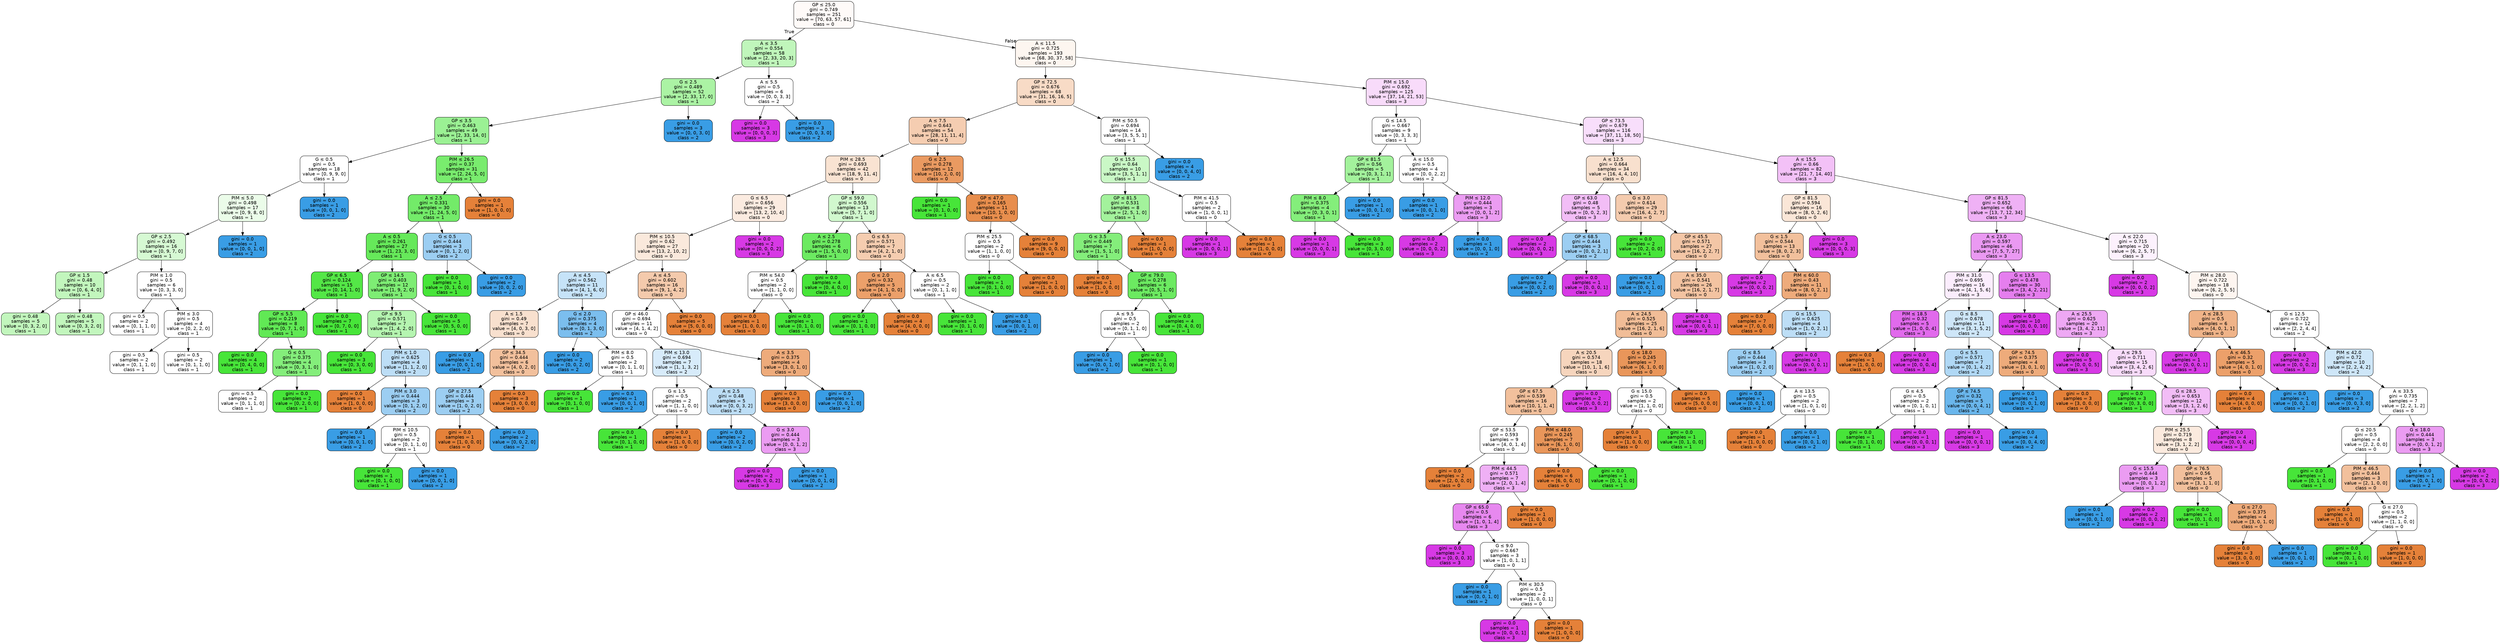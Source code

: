 digraph Tree {
node [shape=box, style="filled, rounded", color="black", fontname="helvetica"] ;
edge [fontname="helvetica"] ;
0 [label=<GP &le; 25.0<br/>gini = 0.749<br/>samples = 251<br/>value = [70, 63, 57, 61]<br/>class = 0>, fillcolor="#fefaf8"] ;
1 [label=<A &le; 3.5<br/>gini = 0.554<br/>samples = 58<br/>value = [2, 33, 20, 3]<br/>class = 1>, fillcolor="#c0f6bb"] ;
0 -> 1 [labeldistance=2.5, labelangle=45, headlabel="True"] ;
2 [label=<G &le; 2.5<br/>gini = 0.489<br/>samples = 52<br/>value = [2, 33, 17, 0]<br/>class = 1>, fillcolor="#abf3a4"] ;
1 -> 2 ;
3 [label=<GP &le; 3.5<br/>gini = 0.463<br/>samples = 49<br/>value = [2, 33, 14, 0]<br/>class = 1>, fillcolor="#9bf194"] ;
2 -> 3 ;
4 [label=<G &le; 0.5<br/>gini = 0.5<br/>samples = 18<br/>value = [0, 9, 9, 0]<br/>class = 1>, fillcolor="#ffffff"] ;
3 -> 4 ;
5 [label=<PIM &le; 5.0<br/>gini = 0.498<br/>samples = 17<br/>value = [0, 9, 8, 0]<br/>class = 1>, fillcolor="#ebfce9"] ;
4 -> 5 ;
6 [label=<GP &le; 2.5<br/>gini = 0.492<br/>samples = 16<br/>value = [0, 9, 7, 0]<br/>class = 1>, fillcolor="#d6f9d3"] ;
5 -> 6 ;
7 [label=<GP &le; 1.5<br/>gini = 0.48<br/>samples = 10<br/>value = [0, 6, 4, 0]<br/>class = 1>, fillcolor="#c2f6bd"] ;
6 -> 7 ;
8 [label=<gini = 0.48<br/>samples = 5<br/>value = [0, 3, 2, 0]<br/>class = 1>, fillcolor="#c2f6bd"] ;
7 -> 8 ;
9 [label=<gini = 0.48<br/>samples = 5<br/>value = [0, 3, 2, 0]<br/>class = 1>, fillcolor="#c2f6bd"] ;
7 -> 9 ;
10 [label=<PIM &le; 1.0<br/>gini = 0.5<br/>samples = 6<br/>value = [0, 3, 3, 0]<br/>class = 1>, fillcolor="#ffffff"] ;
6 -> 10 ;
11 [label=<gini = 0.5<br/>samples = 2<br/>value = [0, 1, 1, 0]<br/>class = 1>, fillcolor="#ffffff"] ;
10 -> 11 ;
12 [label=<PIM &le; 3.0<br/>gini = 0.5<br/>samples = 4<br/>value = [0, 2, 2, 0]<br/>class = 1>, fillcolor="#ffffff"] ;
10 -> 12 ;
13 [label=<gini = 0.5<br/>samples = 2<br/>value = [0, 1, 1, 0]<br/>class = 1>, fillcolor="#ffffff"] ;
12 -> 13 ;
14 [label=<gini = 0.5<br/>samples = 2<br/>value = [0, 1, 1, 0]<br/>class = 1>, fillcolor="#ffffff"] ;
12 -> 14 ;
15 [label=<gini = 0.0<br/>samples = 1<br/>value = [0, 0, 1, 0]<br/>class = 2>, fillcolor="#399de5"] ;
5 -> 15 ;
16 [label=<gini = 0.0<br/>samples = 1<br/>value = [0, 0, 1, 0]<br/>class = 2>, fillcolor="#399de5"] ;
4 -> 16 ;
17 [label=<PIM &le; 26.5<br/>gini = 0.37<br/>samples = 31<br/>value = [2, 24, 5, 0]<br/>class = 1>, fillcolor="#79ec6e"] ;
3 -> 17 ;
18 [label=<A &le; 2.5<br/>gini = 0.331<br/>samples = 30<br/>value = [1, 24, 5, 0]<br/>class = 1>, fillcolor="#73eb69"] ;
17 -> 18 ;
19 [label=<A &le; 0.5<br/>gini = 0.261<br/>samples = 27<br/>value = [1, 23, 3, 0]<br/>class = 1>, fillcolor="#66e95a"] ;
18 -> 19 ;
20 [label=<GP &le; 6.5<br/>gini = 0.124<br/>samples = 15<br/>value = [0, 14, 1, 0]<br/>class = 1>, fillcolor="#54e747"] ;
19 -> 20 ;
21 [label=<GP &le; 5.5<br/>gini = 0.219<br/>samples = 8<br/>value = [0, 7, 1, 0]<br/>class = 1>, fillcolor="#61e955"] ;
20 -> 21 ;
22 [label=<gini = 0.0<br/>samples = 4<br/>value = [0, 4, 0, 0]<br/>class = 1>, fillcolor="#47e539"] ;
21 -> 22 ;
23 [label=<G &le; 0.5<br/>gini = 0.375<br/>samples = 4<br/>value = [0, 3, 1, 0]<br/>class = 1>, fillcolor="#84ee7b"] ;
21 -> 23 ;
24 [label=<gini = 0.5<br/>samples = 2<br/>value = [0, 1, 1, 0]<br/>class = 1>, fillcolor="#ffffff"] ;
23 -> 24 ;
25 [label=<gini = 0.0<br/>samples = 2<br/>value = [0, 2, 0, 0]<br/>class = 1>, fillcolor="#47e539"] ;
23 -> 25 ;
26 [label=<gini = 0.0<br/>samples = 7<br/>value = [0, 7, 0, 0]<br/>class = 1>, fillcolor="#47e539"] ;
20 -> 26 ;
27 [label=<GP &le; 14.5<br/>gini = 0.403<br/>samples = 12<br/>value = [1, 9, 2, 0]<br/>class = 1>, fillcolor="#7eed74"] ;
19 -> 27 ;
28 [label=<GP &le; 9.5<br/>gini = 0.571<br/>samples = 7<br/>value = [1, 4, 2, 0]<br/>class = 1>, fillcolor="#b5f5b0"] ;
27 -> 28 ;
29 [label=<gini = 0.0<br/>samples = 3<br/>value = [0, 3, 0, 0]<br/>class = 1>, fillcolor="#47e539"] ;
28 -> 29 ;
30 [label=<PIM &le; 1.0<br/>gini = 0.625<br/>samples = 4<br/>value = [1, 1, 2, 0]<br/>class = 2>, fillcolor="#bddef6"] ;
28 -> 30 ;
31 [label=<gini = 0.0<br/>samples = 1<br/>value = [1, 0, 0, 0]<br/>class = 0>, fillcolor="#e58139"] ;
30 -> 31 ;
32 [label=<PIM &le; 3.0<br/>gini = 0.444<br/>samples = 3<br/>value = [0, 1, 2, 0]<br/>class = 2>, fillcolor="#9ccef2"] ;
30 -> 32 ;
33 [label=<gini = 0.0<br/>samples = 1<br/>value = [0, 0, 1, 0]<br/>class = 2>, fillcolor="#399de5"] ;
32 -> 33 ;
34 [label=<PIM &le; 10.5<br/>gini = 0.5<br/>samples = 2<br/>value = [0, 1, 1, 0]<br/>class = 1>, fillcolor="#ffffff"] ;
32 -> 34 ;
35 [label=<gini = 0.0<br/>samples = 1<br/>value = [0, 1, 0, 0]<br/>class = 1>, fillcolor="#47e539"] ;
34 -> 35 ;
36 [label=<gini = 0.0<br/>samples = 1<br/>value = [0, 0, 1, 0]<br/>class = 2>, fillcolor="#399de5"] ;
34 -> 36 ;
37 [label=<gini = 0.0<br/>samples = 5<br/>value = [0, 5, 0, 0]<br/>class = 1>, fillcolor="#47e539"] ;
27 -> 37 ;
38 [label=<G &le; 0.5<br/>gini = 0.444<br/>samples = 3<br/>value = [0, 1, 2, 0]<br/>class = 2>, fillcolor="#9ccef2"] ;
18 -> 38 ;
39 [label=<gini = 0.0<br/>samples = 1<br/>value = [0, 1, 0, 0]<br/>class = 1>, fillcolor="#47e539"] ;
38 -> 39 ;
40 [label=<gini = 0.0<br/>samples = 2<br/>value = [0, 0, 2, 0]<br/>class = 2>, fillcolor="#399de5"] ;
38 -> 40 ;
41 [label=<gini = 0.0<br/>samples = 1<br/>value = [1, 0, 0, 0]<br/>class = 0>, fillcolor="#e58139"] ;
17 -> 41 ;
42 [label=<gini = 0.0<br/>samples = 3<br/>value = [0, 0, 3, 0]<br/>class = 2>, fillcolor="#399de5"] ;
2 -> 42 ;
43 [label=<A &le; 5.5<br/>gini = 0.5<br/>samples = 6<br/>value = [0, 0, 3, 3]<br/>class = 2>, fillcolor="#ffffff"] ;
1 -> 43 ;
44 [label=<gini = 0.0<br/>samples = 3<br/>value = [0, 0, 0, 3]<br/>class = 3>, fillcolor="#d739e5"] ;
43 -> 44 ;
45 [label=<gini = 0.0<br/>samples = 3<br/>value = [0, 0, 3, 0]<br/>class = 2>, fillcolor="#399de5"] ;
43 -> 45 ;
46 [label=<A &le; 11.5<br/>gini = 0.725<br/>samples = 193<br/>value = [68, 30, 37, 58]<br/>class = 0>, fillcolor="#fdf6f0"] ;
0 -> 46 [labeldistance=2.5, labelangle=-45, headlabel="False"] ;
47 [label=<GP &le; 72.5<br/>gini = 0.676<br/>samples = 68<br/>value = [31, 16, 16, 5]<br/>class = 0>, fillcolor="#f8dbc6"] ;
46 -> 47 ;
48 [label=<A &le; 7.5<br/>gini = 0.643<br/>samples = 54<br/>value = [28, 11, 11, 4]<br/>class = 0>, fillcolor="#f5cdb1"] ;
47 -> 48 ;
49 [label=<PIM &le; 28.5<br/>gini = 0.693<br/>samples = 42<br/>value = [18, 9, 11, 4]<br/>class = 0>, fillcolor="#f9e3d2"] ;
48 -> 49 ;
50 [label=<G &le; 6.5<br/>gini = 0.656<br/>samples = 29<br/>value = [13, 2, 10, 4]<br/>class = 0>, fillcolor="#fbebe0"] ;
49 -> 50 ;
51 [label=<PIM &le; 10.5<br/>gini = 0.62<br/>samples = 27<br/>value = [13, 2, 10, 2]<br/>class = 0>, fillcolor="#fae9dc"] ;
50 -> 51 ;
52 [label=<A &le; 4.5<br/>gini = 0.562<br/>samples = 11<br/>value = [4, 1, 6, 0]<br/>class = 2>, fillcolor="#c6e3f8"] ;
51 -> 52 ;
53 [label=<A &le; 1.5<br/>gini = 0.49<br/>samples = 7<br/>value = [4, 0, 3, 0]<br/>class = 0>, fillcolor="#f8e0ce"] ;
52 -> 53 ;
54 [label=<gini = 0.0<br/>samples = 1<br/>value = [0, 0, 1, 0]<br/>class = 2>, fillcolor="#399de5"] ;
53 -> 54 ;
55 [label=<GP &le; 34.5<br/>gini = 0.444<br/>samples = 6<br/>value = [4, 0, 2, 0]<br/>class = 0>, fillcolor="#f2c09c"] ;
53 -> 55 ;
56 [label=<GP &le; 27.5<br/>gini = 0.444<br/>samples = 3<br/>value = [1, 0, 2, 0]<br/>class = 2>, fillcolor="#9ccef2"] ;
55 -> 56 ;
57 [label=<gini = 0.0<br/>samples = 1<br/>value = [1, 0, 0, 0]<br/>class = 0>, fillcolor="#e58139"] ;
56 -> 57 ;
58 [label=<gini = 0.0<br/>samples = 2<br/>value = [0, 0, 2, 0]<br/>class = 2>, fillcolor="#399de5"] ;
56 -> 58 ;
59 [label=<gini = 0.0<br/>samples = 3<br/>value = [3, 0, 0, 0]<br/>class = 0>, fillcolor="#e58139"] ;
55 -> 59 ;
60 [label=<G &le; 2.0<br/>gini = 0.375<br/>samples = 4<br/>value = [0, 1, 3, 0]<br/>class = 2>, fillcolor="#7bbeee"] ;
52 -> 60 ;
61 [label=<gini = 0.0<br/>samples = 2<br/>value = [0, 0, 2, 0]<br/>class = 2>, fillcolor="#399de5"] ;
60 -> 61 ;
62 [label=<PIM &le; 8.0<br/>gini = 0.5<br/>samples = 2<br/>value = [0, 1, 1, 0]<br/>class = 1>, fillcolor="#ffffff"] ;
60 -> 62 ;
63 [label=<gini = 0.0<br/>samples = 1<br/>value = [0, 1, 0, 0]<br/>class = 1>, fillcolor="#47e539"] ;
62 -> 63 ;
64 [label=<gini = 0.0<br/>samples = 1<br/>value = [0, 0, 1, 0]<br/>class = 2>, fillcolor="#399de5"] ;
62 -> 64 ;
65 [label=<A &le; 4.5<br/>gini = 0.602<br/>samples = 16<br/>value = [9, 1, 4, 2]<br/>class = 0>, fillcolor="#f4caac"] ;
51 -> 65 ;
66 [label=<GP &le; 46.0<br/>gini = 0.694<br/>samples = 11<br/>value = [4, 1, 4, 2]<br/>class = 0>, fillcolor="#ffffff"] ;
65 -> 66 ;
67 [label=<PIM &le; 13.0<br/>gini = 0.694<br/>samples = 7<br/>value = [1, 1, 3, 2]<br/>class = 2>, fillcolor="#d7ebfa"] ;
66 -> 67 ;
68 [label=<G &le; 1.5<br/>gini = 0.5<br/>samples = 2<br/>value = [1, 1, 0, 0]<br/>class = 0>, fillcolor="#ffffff"] ;
67 -> 68 ;
69 [label=<gini = 0.0<br/>samples = 1<br/>value = [0, 1, 0, 0]<br/>class = 1>, fillcolor="#47e539"] ;
68 -> 69 ;
70 [label=<gini = 0.0<br/>samples = 1<br/>value = [1, 0, 0, 0]<br/>class = 0>, fillcolor="#e58139"] ;
68 -> 70 ;
71 [label=<A &le; 2.5<br/>gini = 0.48<br/>samples = 5<br/>value = [0, 0, 3, 2]<br/>class = 2>, fillcolor="#bddef6"] ;
67 -> 71 ;
72 [label=<gini = 0.0<br/>samples = 2<br/>value = [0, 0, 2, 0]<br/>class = 2>, fillcolor="#399de5"] ;
71 -> 72 ;
73 [label=<G &le; 3.0<br/>gini = 0.444<br/>samples = 3<br/>value = [0, 0, 1, 2]<br/>class = 3>, fillcolor="#eb9cf2"] ;
71 -> 73 ;
74 [label=<gini = 0.0<br/>samples = 2<br/>value = [0, 0, 0, 2]<br/>class = 3>, fillcolor="#d739e5"] ;
73 -> 74 ;
75 [label=<gini = 0.0<br/>samples = 1<br/>value = [0, 0, 1, 0]<br/>class = 2>, fillcolor="#399de5"] ;
73 -> 75 ;
76 [label=<A &le; 3.5<br/>gini = 0.375<br/>samples = 4<br/>value = [3, 0, 1, 0]<br/>class = 0>, fillcolor="#eeab7b"] ;
66 -> 76 ;
77 [label=<gini = 0.0<br/>samples = 3<br/>value = [3, 0, 0, 0]<br/>class = 0>, fillcolor="#e58139"] ;
76 -> 77 ;
78 [label=<gini = 0.0<br/>samples = 1<br/>value = [0, 0, 1, 0]<br/>class = 2>, fillcolor="#399de5"] ;
76 -> 78 ;
79 [label=<gini = 0.0<br/>samples = 5<br/>value = [5, 0, 0, 0]<br/>class = 0>, fillcolor="#e58139"] ;
65 -> 79 ;
80 [label=<gini = 0.0<br/>samples = 2<br/>value = [0, 0, 0, 2]<br/>class = 3>, fillcolor="#d739e5"] ;
50 -> 80 ;
81 [label=<GP &le; 59.0<br/>gini = 0.556<br/>samples = 13<br/>value = [5, 7, 1, 0]<br/>class = 1>, fillcolor="#d1f8ce"] ;
49 -> 81 ;
82 [label=<A &le; 2.5<br/>gini = 0.278<br/>samples = 6<br/>value = [1, 5, 0, 0]<br/>class = 1>, fillcolor="#6cea61"] ;
81 -> 82 ;
83 [label=<PIM &le; 54.0<br/>gini = 0.5<br/>samples = 2<br/>value = [1, 1, 0, 0]<br/>class = 0>, fillcolor="#ffffff"] ;
82 -> 83 ;
84 [label=<gini = 0.0<br/>samples = 1<br/>value = [1, 0, 0, 0]<br/>class = 0>, fillcolor="#e58139"] ;
83 -> 84 ;
85 [label=<gini = 0.0<br/>samples = 1<br/>value = [0, 1, 0, 0]<br/>class = 1>, fillcolor="#47e539"] ;
83 -> 85 ;
86 [label=<gini = 0.0<br/>samples = 4<br/>value = [0, 4, 0, 0]<br/>class = 1>, fillcolor="#47e539"] ;
82 -> 86 ;
87 [label=<G &le; 6.5<br/>gini = 0.571<br/>samples = 7<br/>value = [4, 2, 1, 0]<br/>class = 0>, fillcolor="#f5cdb0"] ;
81 -> 87 ;
88 [label=<G &le; 2.0<br/>gini = 0.32<br/>samples = 5<br/>value = [4, 1, 0, 0]<br/>class = 0>, fillcolor="#eca06a"] ;
87 -> 88 ;
89 [label=<gini = 0.0<br/>samples = 1<br/>value = [0, 1, 0, 0]<br/>class = 1>, fillcolor="#47e539"] ;
88 -> 89 ;
90 [label=<gini = 0.0<br/>samples = 4<br/>value = [4, 0, 0, 0]<br/>class = 0>, fillcolor="#e58139"] ;
88 -> 90 ;
91 [label=<A &le; 6.5<br/>gini = 0.5<br/>samples = 2<br/>value = [0, 1, 1, 0]<br/>class = 1>, fillcolor="#ffffff"] ;
87 -> 91 ;
92 [label=<gini = 0.0<br/>samples = 1<br/>value = [0, 1, 0, 0]<br/>class = 1>, fillcolor="#47e539"] ;
91 -> 92 ;
93 [label=<gini = 0.0<br/>samples = 1<br/>value = [0, 0, 1, 0]<br/>class = 2>, fillcolor="#399de5"] ;
91 -> 93 ;
94 [label=<G &le; 2.5<br/>gini = 0.278<br/>samples = 12<br/>value = [10, 2, 0, 0]<br/>class = 0>, fillcolor="#ea9a61"] ;
48 -> 94 ;
95 [label=<gini = 0.0<br/>samples = 1<br/>value = [0, 1, 0, 0]<br/>class = 1>, fillcolor="#47e539"] ;
94 -> 95 ;
96 [label=<GP &le; 47.0<br/>gini = 0.165<br/>samples = 11<br/>value = [10, 1, 0, 0]<br/>class = 0>, fillcolor="#e88e4d"] ;
94 -> 96 ;
97 [label=<PIM &le; 25.5<br/>gini = 0.5<br/>samples = 2<br/>value = [1, 1, 0, 0]<br/>class = 0>, fillcolor="#ffffff"] ;
96 -> 97 ;
98 [label=<gini = 0.0<br/>samples = 1<br/>value = [0, 1, 0, 0]<br/>class = 1>, fillcolor="#47e539"] ;
97 -> 98 ;
99 [label=<gini = 0.0<br/>samples = 1<br/>value = [1, 0, 0, 0]<br/>class = 0>, fillcolor="#e58139"] ;
97 -> 99 ;
100 [label=<gini = 0.0<br/>samples = 9<br/>value = [9, 0, 0, 0]<br/>class = 0>, fillcolor="#e58139"] ;
96 -> 100 ;
101 [label=<PIM &le; 50.5<br/>gini = 0.694<br/>samples = 14<br/>value = [3, 5, 5, 1]<br/>class = 1>, fillcolor="#ffffff"] ;
47 -> 101 ;
102 [label=<G &le; 15.5<br/>gini = 0.64<br/>samples = 10<br/>value = [3, 5, 1, 1]<br/>class = 1>, fillcolor="#caf8c6"] ;
101 -> 102 ;
103 [label=<GP &le; 81.5<br/>gini = 0.531<br/>samples = 8<br/>value = [2, 5, 1, 0]<br/>class = 1>, fillcolor="#a3f29c"] ;
102 -> 103 ;
104 [label=<G &le; 3.5<br/>gini = 0.449<br/>samples = 7<br/>value = [1, 5, 1, 0]<br/>class = 1>, fillcolor="#84ee7b"] ;
103 -> 104 ;
105 [label=<gini = 0.0<br/>samples = 1<br/>value = [1, 0, 0, 0]<br/>class = 0>, fillcolor="#e58139"] ;
104 -> 105 ;
106 [label=<GP &le; 79.0<br/>gini = 0.278<br/>samples = 6<br/>value = [0, 5, 1, 0]<br/>class = 1>, fillcolor="#6cea61"] ;
104 -> 106 ;
107 [label=<A &le; 9.5<br/>gini = 0.5<br/>samples = 2<br/>value = [0, 1, 1, 0]<br/>class = 1>, fillcolor="#ffffff"] ;
106 -> 107 ;
108 [label=<gini = 0.0<br/>samples = 1<br/>value = [0, 0, 1, 0]<br/>class = 2>, fillcolor="#399de5"] ;
107 -> 108 ;
109 [label=<gini = 0.0<br/>samples = 1<br/>value = [0, 1, 0, 0]<br/>class = 1>, fillcolor="#47e539"] ;
107 -> 109 ;
110 [label=<gini = 0.0<br/>samples = 4<br/>value = [0, 4, 0, 0]<br/>class = 1>, fillcolor="#47e539"] ;
106 -> 110 ;
111 [label=<gini = 0.0<br/>samples = 1<br/>value = [1, 0, 0, 0]<br/>class = 0>, fillcolor="#e58139"] ;
103 -> 111 ;
112 [label=<PIM &le; 41.5<br/>gini = 0.5<br/>samples = 2<br/>value = [1, 0, 0, 1]<br/>class = 0>, fillcolor="#ffffff"] ;
102 -> 112 ;
113 [label=<gini = 0.0<br/>samples = 1<br/>value = [0, 0, 0, 1]<br/>class = 3>, fillcolor="#d739e5"] ;
112 -> 113 ;
114 [label=<gini = 0.0<br/>samples = 1<br/>value = [1, 0, 0, 0]<br/>class = 0>, fillcolor="#e58139"] ;
112 -> 114 ;
115 [label=<gini = 0.0<br/>samples = 4<br/>value = [0, 0, 4, 0]<br/>class = 2>, fillcolor="#399de5"] ;
101 -> 115 ;
116 [label=<PIM &le; 15.0<br/>gini = 0.692<br/>samples = 125<br/>value = [37, 14, 21, 53]<br/>class = 3>, fillcolor="#f8dbfa"] ;
46 -> 116 ;
117 [label=<G &le; 14.5<br/>gini = 0.667<br/>samples = 9<br/>value = [0, 3, 3, 3]<br/>class = 1>, fillcolor="#ffffff"] ;
116 -> 117 ;
118 [label=<GP &le; 81.5<br/>gini = 0.56<br/>samples = 5<br/>value = [0, 3, 1, 1]<br/>class = 1>, fillcolor="#a3f29c"] ;
117 -> 118 ;
119 [label=<PIM &le; 8.0<br/>gini = 0.375<br/>samples = 4<br/>value = [0, 3, 0, 1]<br/>class = 1>, fillcolor="#84ee7b"] ;
118 -> 119 ;
120 [label=<gini = 0.0<br/>samples = 1<br/>value = [0, 0, 0, 1]<br/>class = 3>, fillcolor="#d739e5"] ;
119 -> 120 ;
121 [label=<gini = 0.0<br/>samples = 3<br/>value = [0, 3, 0, 0]<br/>class = 1>, fillcolor="#47e539"] ;
119 -> 121 ;
122 [label=<gini = 0.0<br/>samples = 1<br/>value = [0, 0, 1, 0]<br/>class = 2>, fillcolor="#399de5"] ;
118 -> 122 ;
123 [label=<A &le; 15.0<br/>gini = 0.5<br/>samples = 4<br/>value = [0, 0, 2, 2]<br/>class = 2>, fillcolor="#ffffff"] ;
117 -> 123 ;
124 [label=<gini = 0.0<br/>samples = 1<br/>value = [0, 0, 1, 0]<br/>class = 2>, fillcolor="#399de5"] ;
123 -> 124 ;
125 [label=<PIM &le; 12.0<br/>gini = 0.444<br/>samples = 3<br/>value = [0, 0, 1, 2]<br/>class = 3>, fillcolor="#eb9cf2"] ;
123 -> 125 ;
126 [label=<gini = 0.0<br/>samples = 2<br/>value = [0, 0, 0, 2]<br/>class = 3>, fillcolor="#d739e5"] ;
125 -> 126 ;
127 [label=<gini = 0.0<br/>samples = 1<br/>value = [0, 0, 1, 0]<br/>class = 2>, fillcolor="#399de5"] ;
125 -> 127 ;
128 [label=<GP &le; 73.5<br/>gini = 0.679<br/>samples = 116<br/>value = [37, 11, 18, 50]<br/>class = 3>, fillcolor="#f8defb"] ;
116 -> 128 ;
129 [label=<A &le; 12.5<br/>gini = 0.664<br/>samples = 34<br/>value = [16, 4, 4, 10]<br/>class = 0>, fillcolor="#f8e0ce"] ;
128 -> 129 ;
130 [label=<GP &le; 63.0<br/>gini = 0.48<br/>samples = 5<br/>value = [0, 0, 2, 3]<br/>class = 3>, fillcolor="#f2bdf6"] ;
129 -> 130 ;
131 [label=<gini = 0.0<br/>samples = 2<br/>value = [0, 0, 0, 2]<br/>class = 3>, fillcolor="#d739e5"] ;
130 -> 131 ;
132 [label=<GP &le; 68.5<br/>gini = 0.444<br/>samples = 3<br/>value = [0, 0, 2, 1]<br/>class = 2>, fillcolor="#9ccef2"] ;
130 -> 132 ;
133 [label=<gini = 0.0<br/>samples = 2<br/>value = [0, 0, 2, 0]<br/>class = 2>, fillcolor="#399de5"] ;
132 -> 133 ;
134 [label=<gini = 0.0<br/>samples = 1<br/>value = [0, 0, 0, 1]<br/>class = 3>, fillcolor="#d739e5"] ;
132 -> 134 ;
135 [label=<G &le; 3.0<br/>gini = 0.614<br/>samples = 29<br/>value = [16, 4, 2, 7]<br/>class = 0>, fillcolor="#f4cbae"] ;
129 -> 135 ;
136 [label=<gini = 0.0<br/>samples = 2<br/>value = [0, 2, 0, 0]<br/>class = 1>, fillcolor="#47e539"] ;
135 -> 136 ;
137 [label=<GP &le; 45.5<br/>gini = 0.571<br/>samples = 27<br/>value = [16, 2, 2, 7]<br/>class = 0>, fillcolor="#f3c6a6"] ;
135 -> 137 ;
138 [label=<gini = 0.0<br/>samples = 1<br/>value = [0, 0, 1, 0]<br/>class = 2>, fillcolor="#399de5"] ;
137 -> 138 ;
139 [label=<A &le; 35.0<br/>gini = 0.541<br/>samples = 26<br/>value = [16, 2, 1, 7]<br/>class = 0>, fillcolor="#f3c3a1"] ;
137 -> 139 ;
140 [label=<A &le; 24.5<br/>gini = 0.525<br/>samples = 25<br/>value = [16, 2, 1, 6]<br/>class = 0>, fillcolor="#f1bd97"] ;
139 -> 140 ;
141 [label=<A &le; 20.5<br/>gini = 0.574<br/>samples = 18<br/>value = [10, 1, 1, 6]<br/>class = 0>, fillcolor="#f6d5bd"] ;
140 -> 141 ;
142 [label=<GP &le; 67.5<br/>gini = 0.539<br/>samples = 16<br/>value = [10, 1, 1, 4]<br/>class = 0>, fillcolor="#f2c09c"] ;
141 -> 142 ;
143 [label=<GP &le; 53.5<br/>gini = 0.593<br/>samples = 9<br/>value = [4, 0, 1, 4]<br/>class = 0>, fillcolor="#ffffff"] ;
142 -> 143 ;
144 [label=<gini = 0.0<br/>samples = 2<br/>value = [2, 0, 0, 0]<br/>class = 0>, fillcolor="#e58139"] ;
143 -> 144 ;
145 [label=<PIM &le; 44.5<br/>gini = 0.571<br/>samples = 7<br/>value = [2, 0, 1, 4]<br/>class = 3>, fillcolor="#efb0f5"] ;
143 -> 145 ;
146 [label=<GP &le; 65.0<br/>gini = 0.5<br/>samples = 6<br/>value = [1, 0, 1, 4]<br/>class = 3>, fillcolor="#e788ef"] ;
145 -> 146 ;
147 [label=<gini = 0.0<br/>samples = 3<br/>value = [0, 0, 0, 3]<br/>class = 3>, fillcolor="#d739e5"] ;
146 -> 147 ;
148 [label=<G &le; 9.0<br/>gini = 0.667<br/>samples = 3<br/>value = [1, 0, 1, 1]<br/>class = 0>, fillcolor="#ffffff"] ;
146 -> 148 ;
149 [label=<gini = 0.0<br/>samples = 1<br/>value = [0, 0, 1, 0]<br/>class = 2>, fillcolor="#399de5"] ;
148 -> 149 ;
150 [label=<PIM &le; 30.5<br/>gini = 0.5<br/>samples = 2<br/>value = [1, 0, 0, 1]<br/>class = 0>, fillcolor="#ffffff"] ;
148 -> 150 ;
151 [label=<gini = 0.0<br/>samples = 1<br/>value = [0, 0, 0, 1]<br/>class = 3>, fillcolor="#d739e5"] ;
150 -> 151 ;
152 [label=<gini = 0.0<br/>samples = 1<br/>value = [1, 0, 0, 0]<br/>class = 0>, fillcolor="#e58139"] ;
150 -> 152 ;
153 [label=<gini = 0.0<br/>samples = 1<br/>value = [1, 0, 0, 0]<br/>class = 0>, fillcolor="#e58139"] ;
145 -> 153 ;
154 [label=<PIM &le; 48.0<br/>gini = 0.245<br/>samples = 7<br/>value = [6, 1, 0, 0]<br/>class = 0>, fillcolor="#e9965a"] ;
142 -> 154 ;
155 [label=<gini = 0.0<br/>samples = 6<br/>value = [6, 0, 0, 0]<br/>class = 0>, fillcolor="#e58139"] ;
154 -> 155 ;
156 [label=<gini = 0.0<br/>samples = 1<br/>value = [0, 1, 0, 0]<br/>class = 1>, fillcolor="#47e539"] ;
154 -> 156 ;
157 [label=<gini = 0.0<br/>samples = 2<br/>value = [0, 0, 0, 2]<br/>class = 3>, fillcolor="#d739e5"] ;
141 -> 157 ;
158 [label=<G &le; 18.0<br/>gini = 0.245<br/>samples = 7<br/>value = [6, 1, 0, 0]<br/>class = 0>, fillcolor="#e9965a"] ;
140 -> 158 ;
159 [label=<G &le; 15.0<br/>gini = 0.5<br/>samples = 2<br/>value = [1, 1, 0, 0]<br/>class = 0>, fillcolor="#ffffff"] ;
158 -> 159 ;
160 [label=<gini = 0.0<br/>samples = 1<br/>value = [1, 0, 0, 0]<br/>class = 0>, fillcolor="#e58139"] ;
159 -> 160 ;
161 [label=<gini = 0.0<br/>samples = 1<br/>value = [0, 1, 0, 0]<br/>class = 1>, fillcolor="#47e539"] ;
159 -> 161 ;
162 [label=<gini = 0.0<br/>samples = 5<br/>value = [5, 0, 0, 0]<br/>class = 0>, fillcolor="#e58139"] ;
158 -> 162 ;
163 [label=<gini = 0.0<br/>samples = 1<br/>value = [0, 0, 0, 1]<br/>class = 3>, fillcolor="#d739e5"] ;
139 -> 163 ;
164 [label=<A &le; 15.5<br/>gini = 0.66<br/>samples = 82<br/>value = [21, 7, 14, 40]<br/>class = 3>, fillcolor="#f3c1f7"] ;
128 -> 164 ;
165 [label=<GP &le; 81.5<br/>gini = 0.594<br/>samples = 16<br/>value = [8, 0, 2, 6]<br/>class = 0>, fillcolor="#fae6d7"] ;
164 -> 165 ;
166 [label=<G &le; 1.5<br/>gini = 0.544<br/>samples = 13<br/>value = [8, 0, 2, 3]<br/>class = 0>, fillcolor="#f2c09c"] ;
165 -> 166 ;
167 [label=<gini = 0.0<br/>samples = 2<br/>value = [0, 0, 0, 2]<br/>class = 3>, fillcolor="#d739e5"] ;
166 -> 167 ;
168 [label=<PIM &le; 60.0<br/>gini = 0.43<br/>samples = 11<br/>value = [8, 0, 2, 1]<br/>class = 0>, fillcolor="#eeab7b"] ;
166 -> 168 ;
169 [label=<gini = 0.0<br/>samples = 7<br/>value = [7, 0, 0, 0]<br/>class = 0>, fillcolor="#e58139"] ;
168 -> 169 ;
170 [label=<G &le; 15.5<br/>gini = 0.625<br/>samples = 4<br/>value = [1, 0, 2, 1]<br/>class = 2>, fillcolor="#bddef6"] ;
168 -> 170 ;
171 [label=<G &le; 8.5<br/>gini = 0.444<br/>samples = 3<br/>value = [1, 0, 2, 0]<br/>class = 2>, fillcolor="#9ccef2"] ;
170 -> 171 ;
172 [label=<gini = 0.0<br/>samples = 1<br/>value = [0, 0, 1, 0]<br/>class = 2>, fillcolor="#399de5"] ;
171 -> 172 ;
173 [label=<A &le; 13.5<br/>gini = 0.5<br/>samples = 2<br/>value = [1, 0, 1, 0]<br/>class = 0>, fillcolor="#ffffff"] ;
171 -> 173 ;
174 [label=<gini = 0.0<br/>samples = 1<br/>value = [1, 0, 0, 0]<br/>class = 0>, fillcolor="#e58139"] ;
173 -> 174 ;
175 [label=<gini = 0.0<br/>samples = 1<br/>value = [0, 0, 1, 0]<br/>class = 2>, fillcolor="#399de5"] ;
173 -> 175 ;
176 [label=<gini = 0.0<br/>samples = 1<br/>value = [0, 0, 0, 1]<br/>class = 3>, fillcolor="#d739e5"] ;
170 -> 176 ;
177 [label=<gini = 0.0<br/>samples = 3<br/>value = [0, 0, 0, 3]<br/>class = 3>, fillcolor="#d739e5"] ;
165 -> 177 ;
178 [label=<GP &le; 81.5<br/>gini = 0.652<br/>samples = 66<br/>value = [13, 7, 12, 34]<br/>class = 3>, fillcolor="#efb1f5"] ;
164 -> 178 ;
179 [label=<A &le; 23.0<br/>gini = 0.597<br/>samples = 46<br/>value = [7, 5, 7, 27]<br/>class = 3>, fillcolor="#ea99f2"] ;
178 -> 179 ;
180 [label=<PIM &le; 31.0<br/>gini = 0.695<br/>samples = 16<br/>value = [4, 1, 5, 6]<br/>class = 3>, fillcolor="#fbedfd"] ;
179 -> 180 ;
181 [label=<PIM &le; 18.5<br/>gini = 0.32<br/>samples = 5<br/>value = [1, 0, 0, 4]<br/>class = 3>, fillcolor="#e16aec"] ;
180 -> 181 ;
182 [label=<gini = 0.0<br/>samples = 1<br/>value = [1, 0, 0, 0]<br/>class = 0>, fillcolor="#e58139"] ;
181 -> 182 ;
183 [label=<gini = 0.0<br/>samples = 4<br/>value = [0, 0, 0, 4]<br/>class = 3>, fillcolor="#d739e5"] ;
181 -> 183 ;
184 [label=<G &le; 8.5<br/>gini = 0.678<br/>samples = 11<br/>value = [3, 1, 5, 2]<br/>class = 2>, fillcolor="#cee6f8"] ;
180 -> 184 ;
185 [label=<G &le; 5.5<br/>gini = 0.571<br/>samples = 7<br/>value = [0, 1, 4, 2]<br/>class = 2>, fillcolor="#b0d8f5"] ;
184 -> 185 ;
186 [label=<G &le; 4.5<br/>gini = 0.5<br/>samples = 2<br/>value = [0, 1, 0, 1]<br/>class = 1>, fillcolor="#ffffff"] ;
185 -> 186 ;
187 [label=<gini = 0.0<br/>samples = 1<br/>value = [0, 1, 0, 0]<br/>class = 1>, fillcolor="#47e539"] ;
186 -> 187 ;
188 [label=<gini = 0.0<br/>samples = 1<br/>value = [0, 0, 0, 1]<br/>class = 3>, fillcolor="#d739e5"] ;
186 -> 188 ;
189 [label=<GP &le; 74.5<br/>gini = 0.32<br/>samples = 5<br/>value = [0, 0, 4, 1]<br/>class = 2>, fillcolor="#6ab6ec"] ;
185 -> 189 ;
190 [label=<gini = 0.0<br/>samples = 1<br/>value = [0, 0, 0, 1]<br/>class = 3>, fillcolor="#d739e5"] ;
189 -> 190 ;
191 [label=<gini = 0.0<br/>samples = 4<br/>value = [0, 0, 4, 0]<br/>class = 2>, fillcolor="#399de5"] ;
189 -> 191 ;
192 [label=<GP &le; 74.5<br/>gini = 0.375<br/>samples = 4<br/>value = [3, 0, 1, 0]<br/>class = 0>, fillcolor="#eeab7b"] ;
184 -> 192 ;
193 [label=<gini = 0.0<br/>samples = 1<br/>value = [0, 0, 1, 0]<br/>class = 2>, fillcolor="#399de5"] ;
192 -> 193 ;
194 [label=<gini = 0.0<br/>samples = 3<br/>value = [3, 0, 0, 0]<br/>class = 0>, fillcolor="#e58139"] ;
192 -> 194 ;
195 [label=<G &le; 13.5<br/>gini = 0.478<br/>samples = 30<br/>value = [3, 4, 2, 21]<br/>class = 3>, fillcolor="#e57eee"] ;
179 -> 195 ;
196 [label=<gini = 0.0<br/>samples = 10<br/>value = [0, 0, 0, 10]<br/>class = 3>, fillcolor="#d739e5"] ;
195 -> 196 ;
197 [label=<A &le; 25.5<br/>gini = 0.625<br/>samples = 20<br/>value = [3, 4, 2, 11]<br/>class = 3>, fillcolor="#eea8f4"] ;
195 -> 197 ;
198 [label=<gini = 0.0<br/>samples = 5<br/>value = [0, 0, 0, 5]<br/>class = 3>, fillcolor="#d739e5"] ;
197 -> 198 ;
199 [label=<A &le; 29.5<br/>gini = 0.711<br/>samples = 15<br/>value = [3, 4, 2, 6]<br/>class = 3>, fillcolor="#f8dbfa"] ;
197 -> 199 ;
200 [label=<gini = 0.0<br/>samples = 3<br/>value = [0, 3, 0, 0]<br/>class = 1>, fillcolor="#47e539"] ;
199 -> 200 ;
201 [label=<G &le; 28.5<br/>gini = 0.653<br/>samples = 12<br/>value = [3, 1, 2, 6]<br/>class = 3>, fillcolor="#f2bdf6"] ;
199 -> 201 ;
202 [label=<PIM &le; 25.5<br/>gini = 0.719<br/>samples = 8<br/>value = [3, 1, 2, 2]<br/>class = 0>, fillcolor="#fbeade"] ;
201 -> 202 ;
203 [label=<G &le; 15.5<br/>gini = 0.444<br/>samples = 3<br/>value = [0, 0, 1, 2]<br/>class = 3>, fillcolor="#eb9cf2"] ;
202 -> 203 ;
204 [label=<gini = 0.0<br/>samples = 1<br/>value = [0, 0, 1, 0]<br/>class = 2>, fillcolor="#399de5"] ;
203 -> 204 ;
205 [label=<gini = 0.0<br/>samples = 2<br/>value = [0, 0, 0, 2]<br/>class = 3>, fillcolor="#d739e5"] ;
203 -> 205 ;
206 [label=<GP &le; 76.5<br/>gini = 0.56<br/>samples = 5<br/>value = [3, 1, 1, 0]<br/>class = 0>, fillcolor="#f2c09c"] ;
202 -> 206 ;
207 [label=<gini = 0.0<br/>samples = 1<br/>value = [0, 1, 0, 0]<br/>class = 1>, fillcolor="#47e539"] ;
206 -> 207 ;
208 [label=<G &le; 27.0<br/>gini = 0.375<br/>samples = 4<br/>value = [3, 0, 1, 0]<br/>class = 0>, fillcolor="#eeab7b"] ;
206 -> 208 ;
209 [label=<gini = 0.0<br/>samples = 3<br/>value = [3, 0, 0, 0]<br/>class = 0>, fillcolor="#e58139"] ;
208 -> 209 ;
210 [label=<gini = 0.0<br/>samples = 1<br/>value = [0, 0, 1, 0]<br/>class = 2>, fillcolor="#399de5"] ;
208 -> 210 ;
211 [label=<gini = 0.0<br/>samples = 4<br/>value = [0, 0, 0, 4]<br/>class = 3>, fillcolor="#d739e5"] ;
201 -> 211 ;
212 [label=<A &le; 22.0<br/>gini = 0.715<br/>samples = 20<br/>value = [6, 2, 5, 7]<br/>class = 3>, fillcolor="#fcf1fd"] ;
178 -> 212 ;
213 [label=<gini = 0.0<br/>samples = 2<br/>value = [0, 0, 0, 2]<br/>class = 3>, fillcolor="#d739e5"] ;
212 -> 213 ;
214 [label=<PIM &le; 28.0<br/>gini = 0.722<br/>samples = 18<br/>value = [6, 2, 5, 5]<br/>class = 0>, fillcolor="#fdf5f0"] ;
212 -> 214 ;
215 [label=<A &le; 28.5<br/>gini = 0.5<br/>samples = 6<br/>value = [4, 0, 1, 1]<br/>class = 0>, fillcolor="#efb388"] ;
214 -> 215 ;
216 [label=<gini = 0.0<br/>samples = 1<br/>value = [0, 0, 0, 1]<br/>class = 3>, fillcolor="#d739e5"] ;
215 -> 216 ;
217 [label=<A &le; 46.5<br/>gini = 0.32<br/>samples = 5<br/>value = [4, 0, 1, 0]<br/>class = 0>, fillcolor="#eca06a"] ;
215 -> 217 ;
218 [label=<gini = 0.0<br/>samples = 4<br/>value = [4, 0, 0, 0]<br/>class = 0>, fillcolor="#e58139"] ;
217 -> 218 ;
219 [label=<gini = 0.0<br/>samples = 1<br/>value = [0, 0, 1, 0]<br/>class = 2>, fillcolor="#399de5"] ;
217 -> 219 ;
220 [label=<G &le; 12.5<br/>gini = 0.722<br/>samples = 12<br/>value = [2, 2, 4, 4]<br/>class = 2>, fillcolor="#ffffff"] ;
214 -> 220 ;
221 [label=<gini = 0.0<br/>samples = 2<br/>value = [0, 0, 0, 2]<br/>class = 3>, fillcolor="#d739e5"] ;
220 -> 221 ;
222 [label=<PIM &le; 42.0<br/>gini = 0.72<br/>samples = 10<br/>value = [2, 2, 4, 2]<br/>class = 2>, fillcolor="#cee6f8"] ;
220 -> 222 ;
223 [label=<gini = 0.0<br/>samples = 3<br/>value = [0, 0, 3, 0]<br/>class = 2>, fillcolor="#399de5"] ;
222 -> 223 ;
224 [label=<A &le; 33.5<br/>gini = 0.735<br/>samples = 7<br/>value = [2, 2, 1, 2]<br/>class = 0>, fillcolor="#ffffff"] ;
222 -> 224 ;
225 [label=<G &le; 20.5<br/>gini = 0.5<br/>samples = 4<br/>value = [2, 2, 0, 0]<br/>class = 0>, fillcolor="#ffffff"] ;
224 -> 225 ;
226 [label=<gini = 0.0<br/>samples = 1<br/>value = [0, 1, 0, 0]<br/>class = 1>, fillcolor="#47e539"] ;
225 -> 226 ;
227 [label=<PIM &le; 46.5<br/>gini = 0.444<br/>samples = 3<br/>value = [2, 1, 0, 0]<br/>class = 0>, fillcolor="#f2c09c"] ;
225 -> 227 ;
228 [label=<gini = 0.0<br/>samples = 1<br/>value = [1, 0, 0, 0]<br/>class = 0>, fillcolor="#e58139"] ;
227 -> 228 ;
229 [label=<G &le; 27.0<br/>gini = 0.5<br/>samples = 2<br/>value = [1, 1, 0, 0]<br/>class = 0>, fillcolor="#ffffff"] ;
227 -> 229 ;
230 [label=<gini = 0.0<br/>samples = 1<br/>value = [0, 1, 0, 0]<br/>class = 1>, fillcolor="#47e539"] ;
229 -> 230 ;
231 [label=<gini = 0.0<br/>samples = 1<br/>value = [1, 0, 0, 0]<br/>class = 0>, fillcolor="#e58139"] ;
229 -> 231 ;
232 [label=<G &le; 18.0<br/>gini = 0.444<br/>samples = 3<br/>value = [0, 0, 1, 2]<br/>class = 3>, fillcolor="#eb9cf2"] ;
224 -> 232 ;
233 [label=<gini = 0.0<br/>samples = 1<br/>value = [0, 0, 1, 0]<br/>class = 2>, fillcolor="#399de5"] ;
232 -> 233 ;
234 [label=<gini = 0.0<br/>samples = 2<br/>value = [0, 0, 0, 2]<br/>class = 3>, fillcolor="#d739e5"] ;
232 -> 234 ;
}